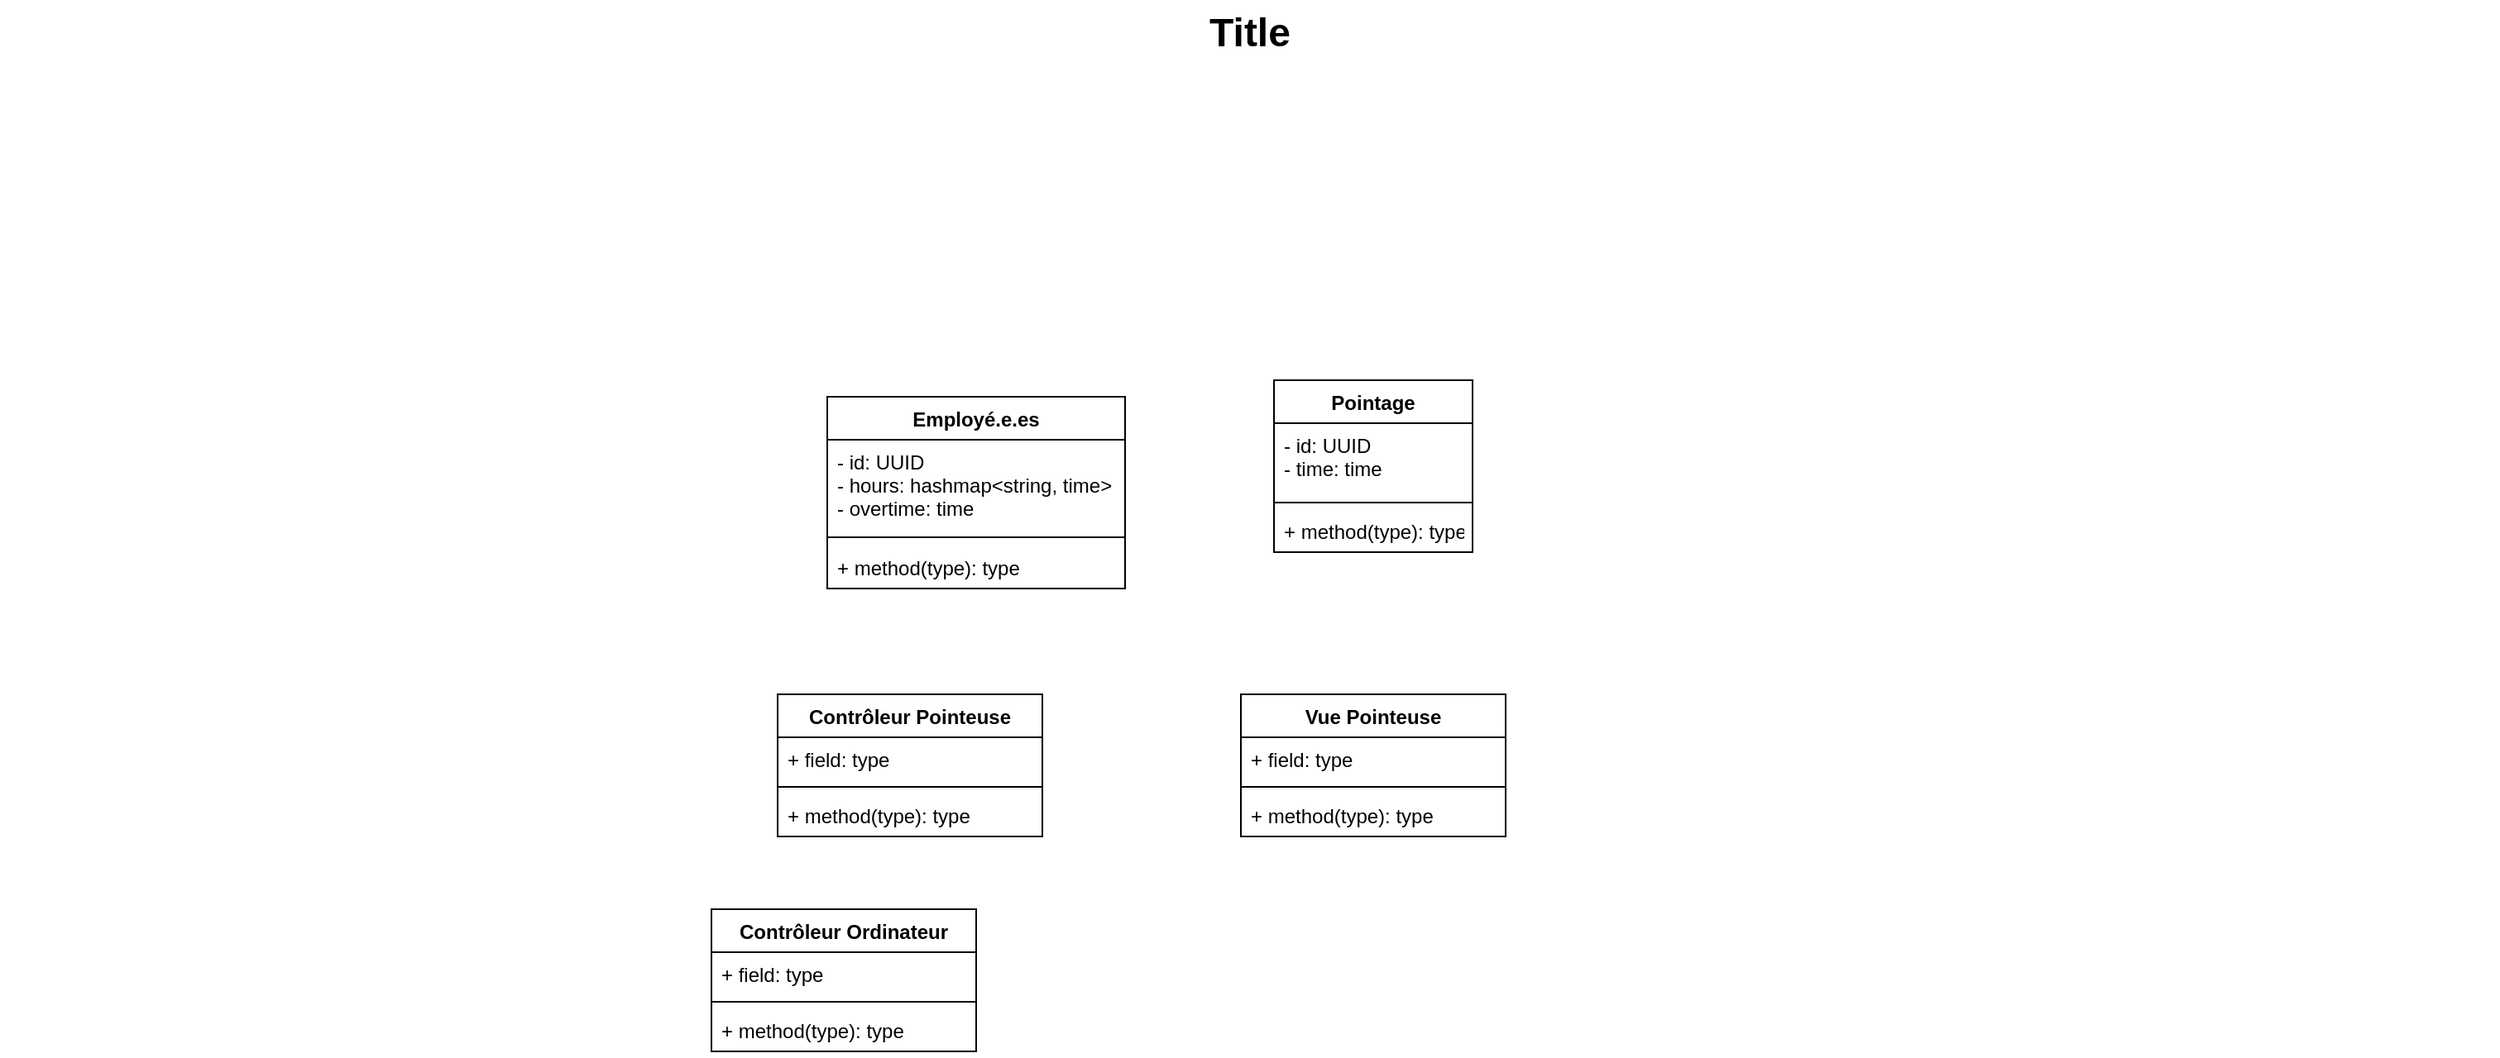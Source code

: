 <mxfile version="14.6.0" type="github">
  <diagram name="Page-1" id="929967ad-93f9-6ef4-fab6-5d389245f69c">
    <mxGraphModel dx="539" dy="301" grid="1" gridSize="10" guides="1" tooltips="1" connect="1" arrows="1" fold="1" page="1" pageScale="1.5" pageWidth="1169" pageHeight="826" background="none" math="0" shadow="0">
      <root>
        <mxCell id="0" style=";html=1;" />
        <mxCell id="1" style=";html=1;" parent="0" />
        <mxCell id="1672d66443f91eb5-23" value="Title" style="text;strokeColor=none;fillColor=none;html=1;fontSize=24;fontStyle=1;verticalAlign=middle;align=center;" parent="1" vertex="1">
          <mxGeometry x="120" y="40" width="1510" height="40" as="geometry" />
        </mxCell>
        <mxCell id="cJcXv3g0rdDpwHF1EV-g-1" value="Employé.e.es" style="swimlane;fontStyle=1;align=center;verticalAlign=top;childLayout=stackLayout;horizontal=1;startSize=26;horizontalStack=0;resizeParent=1;resizeParentMax=0;resizeLast=0;collapsible=1;marginBottom=0;" vertex="1" parent="1">
          <mxGeometry x="620" y="280" width="180" height="116" as="geometry" />
        </mxCell>
        <mxCell id="cJcXv3g0rdDpwHF1EV-g-2" value="- id: UUID&#xa;- hours: hashmap&lt;string, time&gt;&#xa;- overtime: time" style="text;strokeColor=none;fillColor=none;align=left;verticalAlign=top;spacingLeft=4;spacingRight=4;overflow=hidden;rotatable=0;points=[[0,0.5],[1,0.5]];portConstraint=eastwest;" vertex="1" parent="cJcXv3g0rdDpwHF1EV-g-1">
          <mxGeometry y="26" width="180" height="54" as="geometry" />
        </mxCell>
        <mxCell id="cJcXv3g0rdDpwHF1EV-g-3" value="" style="line;strokeWidth=1;fillColor=none;align=left;verticalAlign=middle;spacingTop=-1;spacingLeft=3;spacingRight=3;rotatable=0;labelPosition=right;points=[];portConstraint=eastwest;" vertex="1" parent="cJcXv3g0rdDpwHF1EV-g-1">
          <mxGeometry y="80" width="180" height="10" as="geometry" />
        </mxCell>
        <mxCell id="cJcXv3g0rdDpwHF1EV-g-4" value="+ method(type): type" style="text;strokeColor=none;fillColor=none;align=left;verticalAlign=top;spacingLeft=4;spacingRight=4;overflow=hidden;rotatable=0;points=[[0,0.5],[1,0.5]];portConstraint=eastwest;" vertex="1" parent="cJcXv3g0rdDpwHF1EV-g-1">
          <mxGeometry y="90" width="180" height="26" as="geometry" />
        </mxCell>
        <mxCell id="cJcXv3g0rdDpwHF1EV-g-5" value="Pointage" style="swimlane;fontStyle=1;align=center;verticalAlign=top;childLayout=stackLayout;horizontal=1;startSize=26;horizontalStack=0;resizeParent=1;resizeParentMax=0;resizeLast=0;collapsible=1;marginBottom=0;" vertex="1" parent="1">
          <mxGeometry x="890" y="270" width="120" height="104" as="geometry" />
        </mxCell>
        <mxCell id="cJcXv3g0rdDpwHF1EV-g-6" value="- id: UUID &#xa;- time: time" style="text;strokeColor=none;fillColor=none;align=left;verticalAlign=top;spacingLeft=4;spacingRight=4;overflow=hidden;rotatable=0;points=[[0,0.5],[1,0.5]];portConstraint=eastwest;" vertex="1" parent="cJcXv3g0rdDpwHF1EV-g-5">
          <mxGeometry y="26" width="120" height="44" as="geometry" />
        </mxCell>
        <mxCell id="cJcXv3g0rdDpwHF1EV-g-7" value="" style="line;strokeWidth=1;fillColor=none;align=left;verticalAlign=middle;spacingTop=-1;spacingLeft=3;spacingRight=3;rotatable=0;labelPosition=right;points=[];portConstraint=eastwest;" vertex="1" parent="cJcXv3g0rdDpwHF1EV-g-5">
          <mxGeometry y="70" width="120" height="8" as="geometry" />
        </mxCell>
        <mxCell id="cJcXv3g0rdDpwHF1EV-g-8" value="+ method(type): type" style="text;strokeColor=none;fillColor=none;align=left;verticalAlign=top;spacingLeft=4;spacingRight=4;overflow=hidden;rotatable=0;points=[[0,0.5],[1,0.5]];portConstraint=eastwest;" vertex="1" parent="cJcXv3g0rdDpwHF1EV-g-5">
          <mxGeometry y="78" width="120" height="26" as="geometry" />
        </mxCell>
        <mxCell id="cJcXv3g0rdDpwHF1EV-g-9" value="Vue Pointeuse" style="swimlane;fontStyle=1;align=center;verticalAlign=top;childLayout=stackLayout;horizontal=1;startSize=26;horizontalStack=0;resizeParent=1;resizeParentMax=0;resizeLast=0;collapsible=1;marginBottom=0;" vertex="1" parent="1">
          <mxGeometry x="870" y="460" width="160" height="86" as="geometry" />
        </mxCell>
        <mxCell id="cJcXv3g0rdDpwHF1EV-g-10" value="+ field: type" style="text;strokeColor=none;fillColor=none;align=left;verticalAlign=top;spacingLeft=4;spacingRight=4;overflow=hidden;rotatable=0;points=[[0,0.5],[1,0.5]];portConstraint=eastwest;" vertex="1" parent="cJcXv3g0rdDpwHF1EV-g-9">
          <mxGeometry y="26" width="160" height="26" as="geometry" />
        </mxCell>
        <mxCell id="cJcXv3g0rdDpwHF1EV-g-11" value="" style="line;strokeWidth=1;fillColor=none;align=left;verticalAlign=middle;spacingTop=-1;spacingLeft=3;spacingRight=3;rotatable=0;labelPosition=right;points=[];portConstraint=eastwest;" vertex="1" parent="cJcXv3g0rdDpwHF1EV-g-9">
          <mxGeometry y="52" width="160" height="8" as="geometry" />
        </mxCell>
        <mxCell id="cJcXv3g0rdDpwHF1EV-g-12" value="+ method(type): type" style="text;strokeColor=none;fillColor=none;align=left;verticalAlign=top;spacingLeft=4;spacingRight=4;overflow=hidden;rotatable=0;points=[[0,0.5],[1,0.5]];portConstraint=eastwest;" vertex="1" parent="cJcXv3g0rdDpwHF1EV-g-9">
          <mxGeometry y="60" width="160" height="26" as="geometry" />
        </mxCell>
        <mxCell id="cJcXv3g0rdDpwHF1EV-g-22" value="Contrôleur Pointeuse" style="swimlane;fontStyle=1;align=center;verticalAlign=top;childLayout=stackLayout;horizontal=1;startSize=26;horizontalStack=0;resizeParent=1;resizeParentMax=0;resizeLast=0;collapsible=1;marginBottom=0;" vertex="1" parent="1">
          <mxGeometry x="590" y="460" width="160" height="86" as="geometry" />
        </mxCell>
        <mxCell id="cJcXv3g0rdDpwHF1EV-g-23" value="+ field: type" style="text;strokeColor=none;fillColor=none;align=left;verticalAlign=top;spacingLeft=4;spacingRight=4;overflow=hidden;rotatable=0;points=[[0,0.5],[1,0.5]];portConstraint=eastwest;" vertex="1" parent="cJcXv3g0rdDpwHF1EV-g-22">
          <mxGeometry y="26" width="160" height="26" as="geometry" />
        </mxCell>
        <mxCell id="cJcXv3g0rdDpwHF1EV-g-24" value="" style="line;strokeWidth=1;fillColor=none;align=left;verticalAlign=middle;spacingTop=-1;spacingLeft=3;spacingRight=3;rotatable=0;labelPosition=right;points=[];portConstraint=eastwest;" vertex="1" parent="cJcXv3g0rdDpwHF1EV-g-22">
          <mxGeometry y="52" width="160" height="8" as="geometry" />
        </mxCell>
        <mxCell id="cJcXv3g0rdDpwHF1EV-g-25" value="+ method(type): type" style="text;strokeColor=none;fillColor=none;align=left;verticalAlign=top;spacingLeft=4;spacingRight=4;overflow=hidden;rotatable=0;points=[[0,0.5],[1,0.5]];portConstraint=eastwest;" vertex="1" parent="cJcXv3g0rdDpwHF1EV-g-22">
          <mxGeometry y="60" width="160" height="26" as="geometry" />
        </mxCell>
        <mxCell id="cJcXv3g0rdDpwHF1EV-g-26" value="Contrôleur Ordinateur" style="swimlane;fontStyle=1;align=center;verticalAlign=top;childLayout=stackLayout;horizontal=1;startSize=26;horizontalStack=0;resizeParent=1;resizeParentMax=0;resizeLast=0;collapsible=1;marginBottom=0;" vertex="1" parent="1">
          <mxGeometry x="550" y="590" width="160" height="86" as="geometry" />
        </mxCell>
        <mxCell id="cJcXv3g0rdDpwHF1EV-g-27" value="+ field: type" style="text;strokeColor=none;fillColor=none;align=left;verticalAlign=top;spacingLeft=4;spacingRight=4;overflow=hidden;rotatable=0;points=[[0,0.5],[1,0.5]];portConstraint=eastwest;" vertex="1" parent="cJcXv3g0rdDpwHF1EV-g-26">
          <mxGeometry y="26" width="160" height="26" as="geometry" />
        </mxCell>
        <mxCell id="cJcXv3g0rdDpwHF1EV-g-28" value="" style="line;strokeWidth=1;fillColor=none;align=left;verticalAlign=middle;spacingTop=-1;spacingLeft=3;spacingRight=3;rotatable=0;labelPosition=right;points=[];portConstraint=eastwest;" vertex="1" parent="cJcXv3g0rdDpwHF1EV-g-26">
          <mxGeometry y="52" width="160" height="8" as="geometry" />
        </mxCell>
        <mxCell id="cJcXv3g0rdDpwHF1EV-g-29" value="+ method(type): type" style="text;strokeColor=none;fillColor=none;align=left;verticalAlign=top;spacingLeft=4;spacingRight=4;overflow=hidden;rotatable=0;points=[[0,0.5],[1,0.5]];portConstraint=eastwest;" vertex="1" parent="cJcXv3g0rdDpwHF1EV-g-26">
          <mxGeometry y="60" width="160" height="26" as="geometry" />
        </mxCell>
      </root>
    </mxGraphModel>
  </diagram>
</mxfile>
